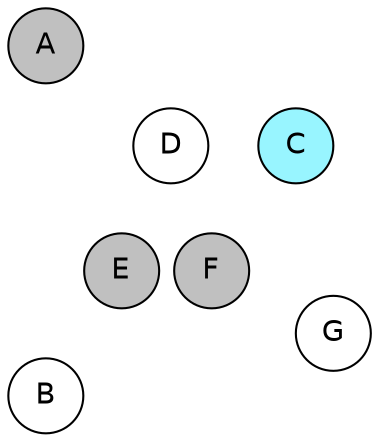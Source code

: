 
graph {

layout = circo;
mindist = .1

node [shape = circle, fontname = Helvetica, margin = 0, style = filled]
edge [style=invis]

subgraph 1 {
	E -- F -- F# -- G -- G# -- A -- A# -- B -- C -- C# -- D -- D# -- E
}

C [fillcolor = cadetblue1];
C# [fillcolor = gray];
D [fillcolor = white];
D# [fillcolor = gray];
E [fillcolor = gray];
F [fillcolor = gray];
F# [fillcolor = gray];
G [fillcolor = white];
G# [fillcolor = gray];
A [fillcolor = gray];
A# [fillcolor = gray];
B [fillcolor = white];
}
